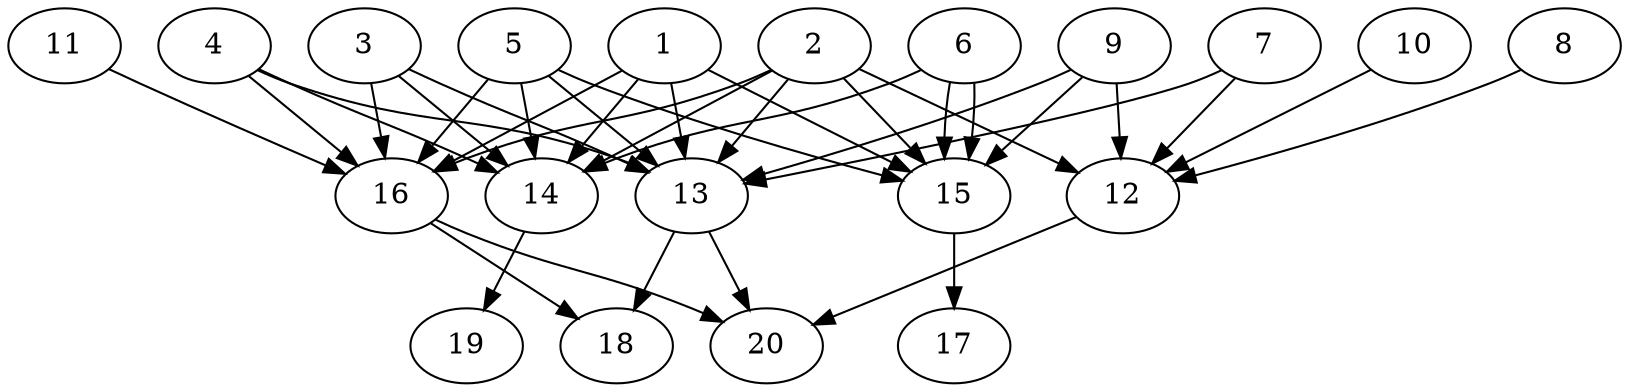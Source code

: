 // DAG automatically generated by daggen at Tue Jul 23 14:25:45 2019
// ./daggen --dot -n 20 --ccr 0.5 --fat 0.7 --regular 0.5 --density 0.6 --mindata 5242880 --maxdata 52428800 
digraph G {
  1 [size="98119680", alpha="0.07", expect_size="49059840"] 
  1 -> 13 [size ="49059840"]
  1 -> 14 [size ="49059840"]
  1 -> 15 [size ="49059840"]
  1 -> 16 [size ="49059840"]
  2 [size="31379456", alpha="0.19", expect_size="15689728"] 
  2 -> 12 [size ="15689728"]
  2 -> 13 [size ="15689728"]
  2 -> 14 [size ="15689728"]
  2 -> 15 [size ="15689728"]
  2 -> 16 [size ="15689728"]
  3 [size="34711552", alpha="0.09", expect_size="17355776"] 
  3 -> 13 [size ="17355776"]
  3 -> 14 [size ="17355776"]
  3 -> 16 [size ="17355776"]
  4 [size="41826304", alpha="0.09", expect_size="20913152"] 
  4 -> 13 [size ="20913152"]
  4 -> 14 [size ="20913152"]
  4 -> 16 [size ="20913152"]
  5 [size="102195200", alpha="0.02", expect_size="51097600"] 
  5 -> 13 [size ="51097600"]
  5 -> 14 [size ="51097600"]
  5 -> 15 [size ="51097600"]
  5 -> 16 [size ="51097600"]
  6 [size="49354752", alpha="0.07", expect_size="24677376"] 
  6 -> 14 [size ="24677376"]
  6 -> 15 [size ="24677376"]
  6 -> 15 [size ="24677376"]
  7 [size="34467840", alpha="0.19", expect_size="17233920"] 
  7 -> 12 [size ="17233920"]
  7 -> 13 [size ="17233920"]
  8 [size="62523392", alpha="0.05", expect_size="31261696"] 
  8 -> 12 [size ="31261696"]
  9 [size="95752192", alpha="0.16", expect_size="47876096"] 
  9 -> 12 [size ="47876096"]
  9 -> 13 [size ="47876096"]
  9 -> 15 [size ="47876096"]
  10 [size="11862016", alpha="0.00", expect_size="5931008"] 
  10 -> 12 [size ="5931008"]
  11 [size="96290816", alpha="0.06", expect_size="48145408"] 
  11 -> 16 [size ="48145408"]
  12 [size="33339392", alpha="0.08", expect_size="16669696"] 
  12 -> 20 [size ="16669696"]
  13 [size="30787584", alpha="0.09", expect_size="15393792"] 
  13 -> 18 [size ="15393792"]
  13 -> 20 [size ="15393792"]
  14 [size="75431936", alpha="0.04", expect_size="37715968"] 
  14 -> 19 [size ="37715968"]
  15 [size="21645312", alpha="0.04", expect_size="10822656"] 
  15 -> 17 [size ="10822656"]
  16 [size="31471616", alpha="0.02", expect_size="15735808"] 
  16 -> 18 [size ="15735808"]
  16 -> 20 [size ="15735808"]
  17 [size="66390016", alpha="0.08", expect_size="33195008"] 
  18 [size="60237824", alpha="0.17", expect_size="30118912"] 
  19 [size="82176000", alpha="0.16", expect_size="41088000"] 
  20 [size="61341696", alpha="0.14", expect_size="30670848"] 
}
